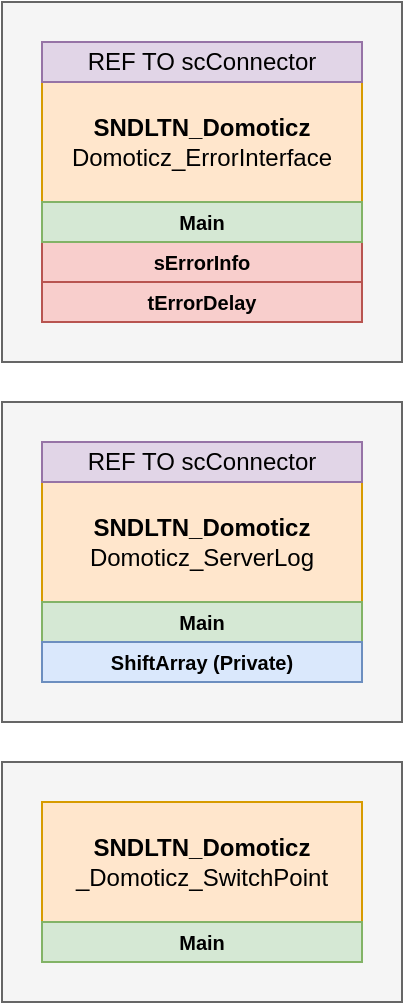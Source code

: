 <mxfile version="13.7.9" type="device"><diagram id="_AbP-_420TbRYvG8EJni" name="Page-1"><mxGraphModel dx="2078" dy="813" grid="1" gridSize="10" guides="1" tooltips="1" connect="1" arrows="1" fold="1" page="1" pageScale="1" pageWidth="1169" pageHeight="827" math="0" shadow="0"><root><mxCell id="0"/><mxCell id="1" parent="0"/><mxCell id="3Po8WucNQOxTktgJSVGn-141" value="" style="rounded=0;whiteSpace=wrap;html=1;fillColor=#f5f5f5;strokeColor=#666666;fontColor=#333333;" vertex="1" parent="1"><mxGeometry x="-1169" y="380" width="200" height="120" as="geometry"/></mxCell><mxCell id="3Po8WucNQOxTktgJSVGn-140" value="" style="rounded=0;whiteSpace=wrap;html=1;fillColor=#f5f5f5;strokeColor=#666666;fontColor=#333333;" vertex="1" parent="1"><mxGeometry x="-1169" y="200" width="200" height="160" as="geometry"/></mxCell><mxCell id="3Po8WucNQOxTktgJSVGn-139" value="" style="rounded=0;whiteSpace=wrap;html=1;fillColor=#f5f5f5;strokeColor=#666666;fontColor=#333333;" vertex="1" parent="1"><mxGeometry x="-1169" width="200" height="180" as="geometry"/></mxCell><mxCell id="3Po8WucNQOxTktgJSVGn-99" value="&lt;b&gt;SNDLTN_Domoticz&lt;br&gt;&lt;/b&gt;Domoticz_ErrorInterface" style="rounded=0;whiteSpace=wrap;html=1;fillColor=#ffe6cc;strokeColor=#d79b00;" vertex="1" parent="1"><mxGeometry x="-1149" y="40" width="160" height="60" as="geometry"/></mxCell><mxCell id="3Po8WucNQOxTktgJSVGn-100" value="REF TO scConnector" style="rounded=0;whiteSpace=wrap;html=1;fillColor=#e1d5e7;strokeColor=#9673a6;" vertex="1" parent="1"><mxGeometry x="-1149" y="20" width="160" height="20" as="geometry"/></mxCell><mxCell id="3Po8WucNQOxTktgJSVGn-112" value="&lt;span style=&quot;font-size: 10px&quot;&gt;Main&lt;br&gt;&lt;/span&gt;" style="rounded=0;whiteSpace=wrap;html=1;fillColor=#d5e8d4;strokeColor=#82b366;fontStyle=1;fontSize=10;align=center;" vertex="1" parent="1"><mxGeometry x="-1149" y="100" width="160" height="20" as="geometry"/></mxCell><mxCell id="3Po8WucNQOxTktgJSVGn-120" value="sErrorInfo" style="rounded=0;whiteSpace=wrap;html=1;fillColor=#f8cecc;strokeColor=#b85450;fontStyle=1;fontSize=10;align=center;" vertex="1" parent="1"><mxGeometry x="-1149" y="120" width="160" height="20" as="geometry"/></mxCell><mxCell id="3Po8WucNQOxTktgJSVGn-121" value="tErrorDelay" style="rounded=0;whiteSpace=wrap;html=1;fillColor=#f8cecc;strokeColor=#b85450;fontStyle=1;fontSize=10;align=center;" vertex="1" parent="1"><mxGeometry x="-1149" y="140" width="160" height="20" as="geometry"/></mxCell><mxCell id="3Po8WucNQOxTktgJSVGn-127" value="&lt;span style=&quot;font-size: 10px&quot;&gt;Main&lt;br&gt;&lt;/span&gt;" style="rounded=0;whiteSpace=wrap;html=1;fillColor=#d5e8d4;strokeColor=#82b366;fontStyle=1;fontSize=10;align=center;" vertex="1" parent="1"><mxGeometry x="-1149" y="100" width="160" height="20" as="geometry"/></mxCell><mxCell id="3Po8WucNQOxTktgJSVGn-128" value="&lt;b&gt;SNDLTN_Domoticz&lt;br&gt;&lt;/b&gt;_Domoticz_SwitchPoint" style="rounded=0;whiteSpace=wrap;html=1;fillColor=#ffe6cc;strokeColor=#d79b00;" vertex="1" parent="1"><mxGeometry x="-1149" y="400" width="160" height="60" as="geometry"/></mxCell><mxCell id="3Po8WucNQOxTktgJSVGn-130" value="&lt;span style=&quot;font-size: 10px&quot;&gt;Main&lt;br&gt;&lt;/span&gt;" style="rounded=0;whiteSpace=wrap;html=1;fillColor=#d5e8d4;strokeColor=#82b366;fontStyle=1;fontSize=10;align=center;" vertex="1" parent="1"><mxGeometry x="-1149" y="460" width="160" height="20" as="geometry"/></mxCell><mxCell id="3Po8WucNQOxTktgJSVGn-133" value="&lt;span style=&quot;font-size: 10px&quot;&gt;Main&lt;br&gt;&lt;/span&gt;" style="rounded=0;whiteSpace=wrap;html=1;fillColor=#d5e8d4;strokeColor=#82b366;fontStyle=1;fontSize=10;align=center;" vertex="1" parent="1"><mxGeometry x="-1149" y="460" width="160" height="20" as="geometry"/></mxCell><mxCell id="3Po8WucNQOxTktgJSVGn-134" value="&lt;b&gt;SNDLTN_Domoticz&lt;br&gt;&lt;/b&gt;Domoticz_ServerLog" style="rounded=0;whiteSpace=wrap;html=1;fillColor=#ffe6cc;strokeColor=#d79b00;" vertex="1" parent="1"><mxGeometry x="-1149" y="240" width="160" height="60" as="geometry"/></mxCell><mxCell id="3Po8WucNQOxTktgJSVGn-135" value="&lt;span style=&quot;font-size: 10px&quot;&gt;Main&lt;br&gt;&lt;/span&gt;" style="rounded=0;whiteSpace=wrap;html=1;fillColor=#d5e8d4;strokeColor=#82b366;fontStyle=1;fontSize=10;align=center;" vertex="1" parent="1"><mxGeometry x="-1149" y="300" width="160" height="20" as="geometry"/></mxCell><mxCell id="3Po8WucNQOxTktgJSVGn-136" value="&lt;span style=&quot;font-size: 10px&quot;&gt;Main&lt;br&gt;&lt;/span&gt;" style="rounded=0;whiteSpace=wrap;html=1;fillColor=#d5e8d4;strokeColor=#82b366;fontStyle=1;fontSize=10;align=center;" vertex="1" parent="1"><mxGeometry x="-1149" y="300" width="160" height="20" as="geometry"/></mxCell><mxCell id="3Po8WucNQOxTktgJSVGn-137" value="REF TO scConnector" style="rounded=0;whiteSpace=wrap;html=1;fillColor=#e1d5e7;strokeColor=#9673a6;" vertex="1" parent="1"><mxGeometry x="-1149" y="220" width="160" height="20" as="geometry"/></mxCell><mxCell id="3Po8WucNQOxTktgJSVGn-138" value="ShiftArray (Private)" style="rounded=0;whiteSpace=wrap;html=1;fillColor=#dae8fc;strokeColor=#6c8ebf;fontStyle=1;fontSize=10;align=center;" vertex="1" parent="1"><mxGeometry x="-1149" y="320" width="160" height="20" as="geometry"/></mxCell></root></mxGraphModel></diagram></mxfile>